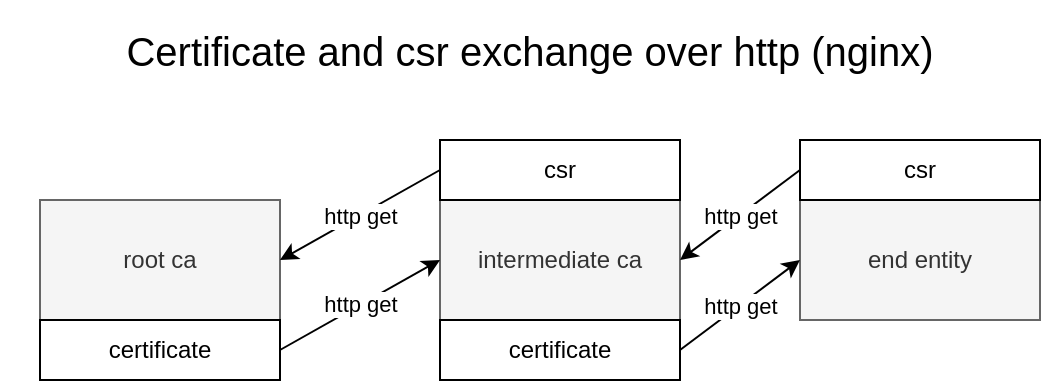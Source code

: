 <mxfile version="13.6.9" type="device"><diagram id="tIe3FNSxv0t6jtDcpZAP" name="Page-1"><mxGraphModel dx="942" dy="487" grid="1" gridSize="10" guides="1" tooltips="1" connect="1" arrows="1" fold="1" page="1" pageScale="1" pageWidth="850" pageHeight="1100" math="0" shadow="0"><root><mxCell id="0"/><mxCell id="1" parent="0"/><mxCell id="eIAcLJQ2KArpEbKYBA5y-1" value="root ca" style="rounded=0;whiteSpace=wrap;html=1;fillColor=#f5f5f5;strokeColor=#666666;fontColor=#333333;" vertex="1" parent="1"><mxGeometry x="40" y="100" width="120" height="60" as="geometry"/></mxCell><mxCell id="eIAcLJQ2KArpEbKYBA5y-2" value="intermediate ca" style="rounded=0;whiteSpace=wrap;html=1;fillColor=#f5f5f5;strokeColor=#666666;fontColor=#333333;" vertex="1" parent="1"><mxGeometry x="240" y="100" width="120" height="60" as="geometry"/></mxCell><mxCell id="eIAcLJQ2KArpEbKYBA5y-3" value="end entity" style="rounded=0;whiteSpace=wrap;html=1;fillColor=#f5f5f5;strokeColor=#666666;fontColor=#333333;" vertex="1" parent="1"><mxGeometry x="420" y="100" width="120" height="60" as="geometry"/></mxCell><mxCell id="eIAcLJQ2KArpEbKYBA5y-4" value="csr" style="rounded=0;whiteSpace=wrap;html=1;" vertex="1" parent="1"><mxGeometry x="240" y="70" width="120" height="30" as="geometry"/></mxCell><mxCell id="eIAcLJQ2KArpEbKYBA5y-5" value="certificate" style="rounded=0;whiteSpace=wrap;html=1;" vertex="1" parent="1"><mxGeometry x="40" y="160" width="120" height="30" as="geometry"/></mxCell><mxCell id="eIAcLJQ2KArpEbKYBA5y-6" value="csr" style="rounded=0;whiteSpace=wrap;html=1;" vertex="1" parent="1"><mxGeometry x="420" y="70" width="120" height="30" as="geometry"/></mxCell><mxCell id="eIAcLJQ2KArpEbKYBA5y-7" value="certificate" style="rounded=0;whiteSpace=wrap;html=1;" vertex="1" parent="1"><mxGeometry x="240" y="160" width="120" height="30" as="geometry"/></mxCell><mxCell id="eIAcLJQ2KArpEbKYBA5y-8" value="http get" style="endArrow=classic;html=1;entryX=1;entryY=0.5;entryDx=0;entryDy=0;exitX=0;exitY=0.5;exitDx=0;exitDy=0;" edge="1" parent="1" source="eIAcLJQ2KArpEbKYBA5y-4" target="eIAcLJQ2KArpEbKYBA5y-1"><mxGeometry width="50" height="50" relative="1" as="geometry"><mxPoint x="90" y="320" as="sourcePoint"/><mxPoint x="140" y="270" as="targetPoint"/></mxGeometry></mxCell><mxCell id="eIAcLJQ2KArpEbKYBA5y-9" value="http get" style="endArrow=classic;html=1;entryX=0;entryY=0.5;entryDx=0;entryDy=0;exitX=1;exitY=0.5;exitDx=0;exitDy=0;" edge="1" parent="1" source="eIAcLJQ2KArpEbKYBA5y-5" target="eIAcLJQ2KArpEbKYBA5y-2"><mxGeometry width="50" height="50" relative="1" as="geometry"><mxPoint x="250" y="95" as="sourcePoint"/><mxPoint x="170" y="140" as="targetPoint"/></mxGeometry></mxCell><mxCell id="eIAcLJQ2KArpEbKYBA5y-10" value="http get" style="endArrow=classic;html=1;entryX=1;entryY=0.5;entryDx=0;entryDy=0;exitX=0;exitY=0.5;exitDx=0;exitDy=0;" edge="1" parent="1" source="eIAcLJQ2KArpEbKYBA5y-6" target="eIAcLJQ2KArpEbKYBA5y-2"><mxGeometry width="50" height="50" relative="1" as="geometry"><mxPoint x="260" y="105" as="sourcePoint"/><mxPoint x="180" y="150" as="targetPoint"/></mxGeometry></mxCell><mxCell id="eIAcLJQ2KArpEbKYBA5y-11" value="http get" style="endArrow=classic;html=1;entryX=0;entryY=0.5;entryDx=0;entryDy=0;exitX=1;exitY=0.5;exitDx=0;exitDy=0;" edge="1" parent="1" source="eIAcLJQ2KArpEbKYBA5y-7" target="eIAcLJQ2KArpEbKYBA5y-3"><mxGeometry width="50" height="50" relative="1" as="geometry"><mxPoint x="270" y="115" as="sourcePoint"/><mxPoint x="190" y="160" as="targetPoint"/></mxGeometry></mxCell><mxCell id="eIAcLJQ2KArpEbKYBA5y-13" value="&lt;font style=&quot;font-size: 20px&quot;&gt;Certificate and csr exchange over http (nginx)&lt;/font&gt;" style="text;html=1;strokeColor=none;fillColor=none;align=center;verticalAlign=middle;whiteSpace=wrap;rounded=0;" vertex="1" parent="1"><mxGeometry x="20" width="530" height="50" as="geometry"/></mxCell></root></mxGraphModel></diagram></mxfile>